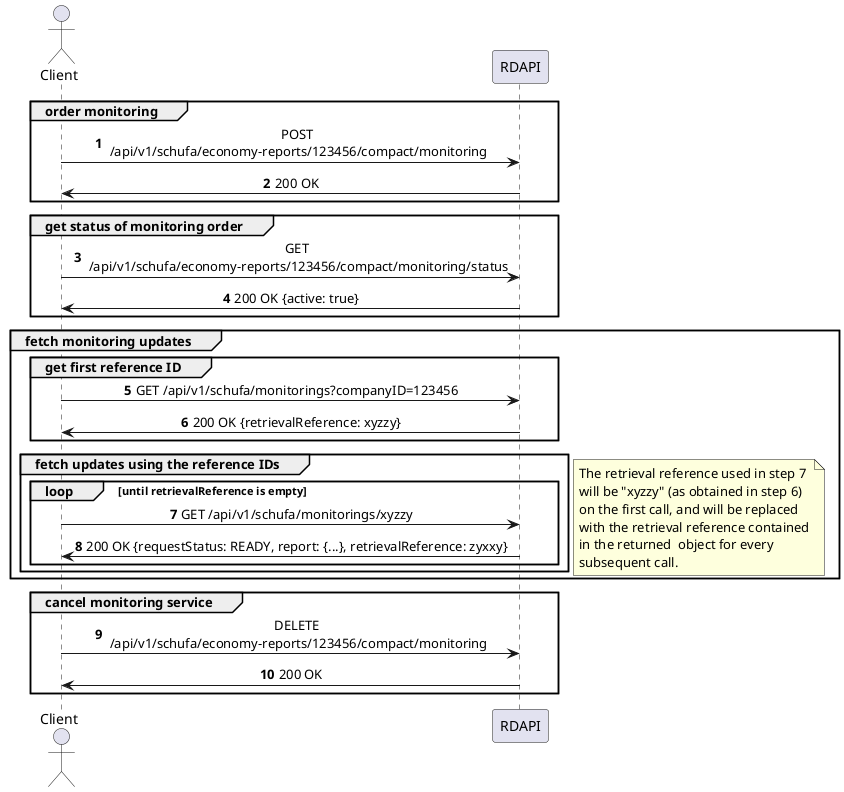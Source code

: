 @startuml Monitoring flow
skinparam sequenceMessageAlign center
autonumber
actor Client

group order monitoring
    Client -> RDAPI: POST\n /api/v1/schufa/economy-reports/123456/compact/monitoring
    RDAPI -> Client: 200 OK
end

group get status of monitoring order
    Client -> RDAPI: GET\n /api/v1/schufa/economy-reports/123456/compact/monitoring/status
    RDAPI -> Client: 200 OK {active: true}
end

group fetch monitoring updates
    group get first reference ID
        Client -> RDAPI: GET /api/v1/schufa/monitorings?companyID=123456
        RDAPI -> Client: 200 OK {retrievalReference: xyzzy}
    end
    group fetch updates using the reference IDs
        loop until retrievalReference is empty
            Client -> RDAPI: GET /api/v1/schufa/monitorings/xyzzy
            RDAPI -> Client: 200 OK {requestStatus: READY, report: {...}, retrievalReference: zyxxy}
        end
    end
    note right
        The retrieval reference used in step 7
        will be "xyzzy" (as obtained in step 6)
        on the first call, and will be replaced
        with the retrieval reference contained
        in the returned  object for every
        subsequent call.
    end note
end
group cancel monitoring service
    Client -> RDAPI: DELETE\n /api/v1/schufa/economy-reports/123456/compact/monitoring
    RDAPI -> Client: 200 OK
end
@enduml
